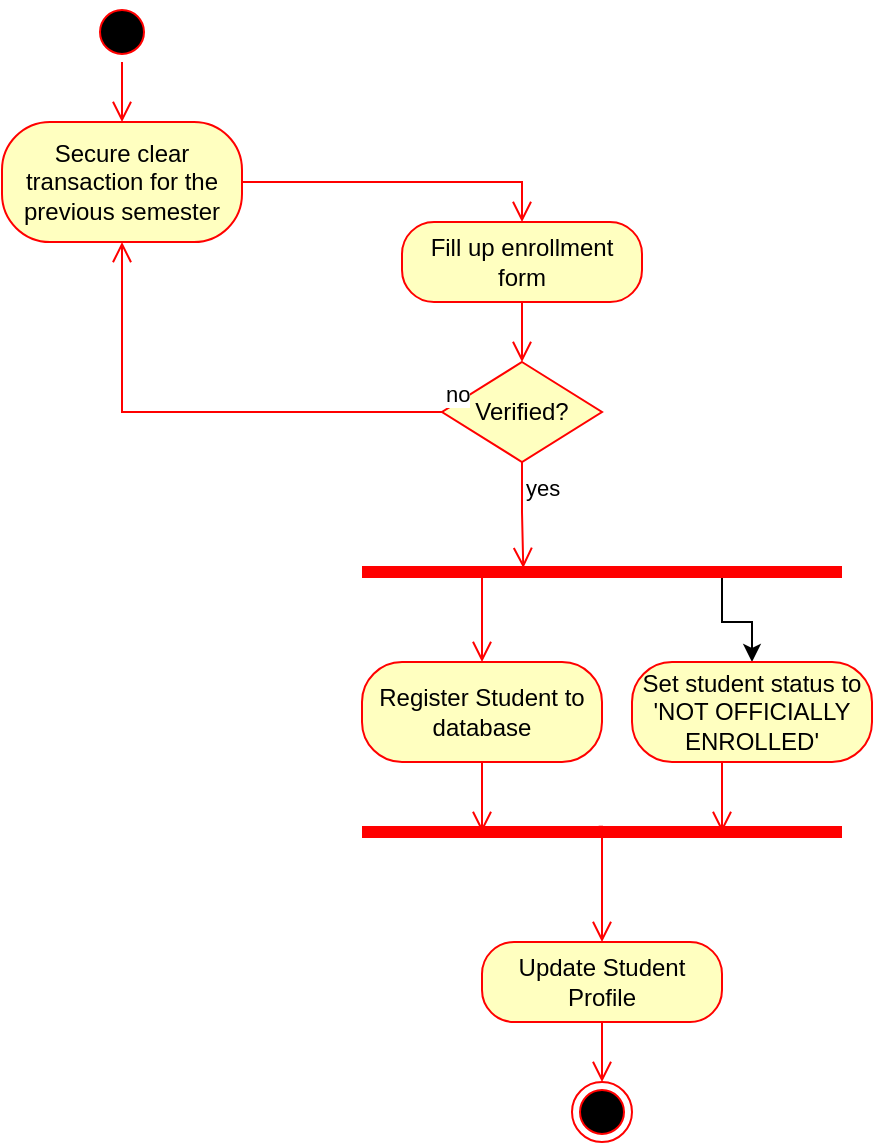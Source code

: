 <mxfile version="17.2.2" type="github">
  <diagram id="6UV-1qoBHsLibGj80SDf" name="Page-1">
    <mxGraphModel dx="1240" dy="689" grid="1" gridSize="10" guides="1" tooltips="1" connect="1" arrows="1" fold="1" page="1" pageScale="1" pageWidth="1100" pageHeight="850" math="0" shadow="0">
      <root>
        <mxCell id="0" />
        <mxCell id="1" parent="0" />
        <mxCell id="unU0mGyHGdW0wp5FwP-I-1" value="" style="ellipse;html=1;shape=startState;fillColor=#000000;strokeColor=#ff0000;" vertex="1" parent="1">
          <mxGeometry x="115" y="30" width="30" height="30" as="geometry" />
        </mxCell>
        <mxCell id="unU0mGyHGdW0wp5FwP-I-2" value="" style="edgeStyle=orthogonalEdgeStyle;html=1;verticalAlign=bottom;endArrow=open;endSize=8;strokeColor=#ff0000;rounded=0;entryX=0.5;entryY=0;entryDx=0;entryDy=0;" edge="1" source="unU0mGyHGdW0wp5FwP-I-1" parent="1" target="unU0mGyHGdW0wp5FwP-I-26">
          <mxGeometry relative="1" as="geometry">
            <mxPoint x="290" y="60" as="targetPoint" />
          </mxGeometry>
        </mxCell>
        <mxCell id="unU0mGyHGdW0wp5FwP-I-26" value="Secure clear transaction for the previous semester" style="rounded=1;whiteSpace=wrap;html=1;arcSize=40;fontColor=#000000;fillColor=#ffffc0;strokeColor=#ff0000;" vertex="1" parent="1">
          <mxGeometry x="70" y="90" width="120" height="60" as="geometry" />
        </mxCell>
        <mxCell id="unU0mGyHGdW0wp5FwP-I-27" value="" style="edgeStyle=orthogonalEdgeStyle;html=1;verticalAlign=bottom;endArrow=open;endSize=8;strokeColor=#ff0000;rounded=0;entryX=0.5;entryY=0;entryDx=0;entryDy=0;" edge="1" source="unU0mGyHGdW0wp5FwP-I-26" parent="1" target="unU0mGyHGdW0wp5FwP-I-28">
          <mxGeometry relative="1" as="geometry">
            <mxPoint x="255" y="260" as="targetPoint" />
          </mxGeometry>
        </mxCell>
        <mxCell id="unU0mGyHGdW0wp5FwP-I-28" value="Fill up enrollment form" style="rounded=1;whiteSpace=wrap;html=1;arcSize=40;fontColor=#000000;fillColor=#ffffc0;strokeColor=#ff0000;" vertex="1" parent="1">
          <mxGeometry x="270" y="140" width="120" height="40" as="geometry" />
        </mxCell>
        <mxCell id="unU0mGyHGdW0wp5FwP-I-29" value="" style="edgeStyle=orthogonalEdgeStyle;html=1;verticalAlign=bottom;endArrow=open;endSize=8;strokeColor=#ff0000;rounded=0;entryX=0.5;entryY=0;entryDx=0;entryDy=0;" edge="1" source="unU0mGyHGdW0wp5FwP-I-28" parent="1" target="unU0mGyHGdW0wp5FwP-I-30">
          <mxGeometry relative="1" as="geometry">
            <mxPoint x="255" y="370" as="targetPoint" />
          </mxGeometry>
        </mxCell>
        <mxCell id="unU0mGyHGdW0wp5FwP-I-30" value="Verified?" style="rhombus;whiteSpace=wrap;html=1;fillColor=#ffffc0;strokeColor=#ff0000;" vertex="1" parent="1">
          <mxGeometry x="290" y="210" width="80" height="50" as="geometry" />
        </mxCell>
        <mxCell id="unU0mGyHGdW0wp5FwP-I-31" value="no" style="edgeStyle=orthogonalEdgeStyle;html=1;align=left;verticalAlign=bottom;endArrow=open;endSize=8;strokeColor=#ff0000;rounded=0;entryX=0.5;entryY=1;entryDx=0;entryDy=0;" edge="1" source="unU0mGyHGdW0wp5FwP-I-30" parent="1" target="unU0mGyHGdW0wp5FwP-I-26">
          <mxGeometry x="-1" relative="1" as="geometry">
            <mxPoint x="385" y="385" as="targetPoint" />
          </mxGeometry>
        </mxCell>
        <mxCell id="unU0mGyHGdW0wp5FwP-I-32" value="yes" style="edgeStyle=orthogonalEdgeStyle;html=1;align=left;verticalAlign=top;endArrow=open;endSize=8;strokeColor=#ff0000;rounded=0;exitX=0.5;exitY=1;exitDx=0;exitDy=0;entryX=0.336;entryY=0.3;entryDx=0;entryDy=0;entryPerimeter=0;" edge="1" source="unU0mGyHGdW0wp5FwP-I-30" parent="1" target="unU0mGyHGdW0wp5FwP-I-38">
          <mxGeometry x="-1" relative="1" as="geometry">
            <mxPoint x="330" y="310" as="targetPoint" />
            <mxPoint x="330" y="180" as="sourcePoint" />
            <Array as="points">
              <mxPoint x="330" y="285" />
              <mxPoint x="331" y="285" />
            </Array>
          </mxGeometry>
        </mxCell>
        <mxCell id="unU0mGyHGdW0wp5FwP-I-57" style="edgeStyle=orthogonalEdgeStyle;rounded=0;orthogonalLoop=1;jettySize=auto;html=1;exitX=0.75;exitY=0.5;exitDx=0;exitDy=0;exitPerimeter=0;entryX=0.5;entryY=0;entryDx=0;entryDy=0;" edge="1" parent="1" source="unU0mGyHGdW0wp5FwP-I-38" target="unU0mGyHGdW0wp5FwP-I-55">
          <mxGeometry relative="1" as="geometry" />
        </mxCell>
        <mxCell id="unU0mGyHGdW0wp5FwP-I-38" value="" style="shape=line;html=1;strokeWidth=6;strokeColor=#ff0000;" vertex="1" parent="1">
          <mxGeometry x="250" y="310" width="240" height="10" as="geometry" />
        </mxCell>
        <mxCell id="unU0mGyHGdW0wp5FwP-I-39" value="" style="edgeStyle=orthogonalEdgeStyle;html=1;verticalAlign=bottom;endArrow=open;endSize=8;strokeColor=#ff0000;rounded=0;exitX=0.25;exitY=0.5;exitDx=0;exitDy=0;exitPerimeter=0;entryX=0.5;entryY=0;entryDx=0;entryDy=0;" edge="1" source="unU0mGyHGdW0wp5FwP-I-38" parent="1" target="unU0mGyHGdW0wp5FwP-I-53">
          <mxGeometry relative="1" as="geometry">
            <mxPoint x="620" y="210" as="targetPoint" />
          </mxGeometry>
        </mxCell>
        <mxCell id="unU0mGyHGdW0wp5FwP-I-43" value="" style="shape=line;html=1;strokeWidth=6;strokeColor=#ff0000;" vertex="1" parent="1">
          <mxGeometry x="250" y="440" width="240" height="10" as="geometry" />
        </mxCell>
        <mxCell id="unU0mGyHGdW0wp5FwP-I-44" value="" style="edgeStyle=orthogonalEdgeStyle;html=1;verticalAlign=bottom;endArrow=open;endSize=8;strokeColor=#ff0000;rounded=0;exitX=0.493;exitY=0.241;exitDx=0;exitDy=0;exitPerimeter=0;entryX=0.5;entryY=0;entryDx=0;entryDy=0;" edge="1" source="unU0mGyHGdW0wp5FwP-I-43" parent="1" target="unU0mGyHGdW0wp5FwP-I-48">
          <mxGeometry relative="1" as="geometry">
            <mxPoint x="368" y="500" as="targetPoint" />
            <Array as="points">
              <mxPoint x="370" y="442" />
            </Array>
          </mxGeometry>
        </mxCell>
        <mxCell id="unU0mGyHGdW0wp5FwP-I-48" value="Update Student Profile" style="rounded=1;whiteSpace=wrap;html=1;arcSize=40;fontColor=#000000;fillColor=#ffffc0;strokeColor=#ff0000;" vertex="1" parent="1">
          <mxGeometry x="310" y="500" width="120" height="40" as="geometry" />
        </mxCell>
        <mxCell id="unU0mGyHGdW0wp5FwP-I-49" value="" style="edgeStyle=orthogonalEdgeStyle;html=1;verticalAlign=bottom;endArrow=open;endSize=8;strokeColor=#ff0000;rounded=0;entryX=0.5;entryY=0;entryDx=0;entryDy=0;" edge="1" source="unU0mGyHGdW0wp5FwP-I-48" parent="1" target="unU0mGyHGdW0wp5FwP-I-52">
          <mxGeometry relative="1" as="geometry">
            <mxPoint x="370" y="600" as="targetPoint" />
          </mxGeometry>
        </mxCell>
        <mxCell id="unU0mGyHGdW0wp5FwP-I-52" value="" style="ellipse;html=1;shape=endState;fillColor=#000000;strokeColor=#ff0000;" vertex="1" parent="1">
          <mxGeometry x="355" y="570" width="30" height="30" as="geometry" />
        </mxCell>
        <mxCell id="unU0mGyHGdW0wp5FwP-I-53" value="Register Student to database" style="rounded=1;whiteSpace=wrap;html=1;arcSize=40;fontColor=#000000;fillColor=#ffffc0;strokeColor=#ff0000;" vertex="1" parent="1">
          <mxGeometry x="250" y="360" width="120" height="50" as="geometry" />
        </mxCell>
        <mxCell id="unU0mGyHGdW0wp5FwP-I-54" value="" style="edgeStyle=orthogonalEdgeStyle;html=1;verticalAlign=bottom;endArrow=open;endSize=8;strokeColor=#ff0000;rounded=0;entryX=0.25;entryY=0.5;entryDx=0;entryDy=0;entryPerimeter=0;" edge="1" source="unU0mGyHGdW0wp5FwP-I-53" parent="1" target="unU0mGyHGdW0wp5FwP-I-43">
          <mxGeometry relative="1" as="geometry">
            <mxPoint x="580" y="475" as="targetPoint" />
          </mxGeometry>
        </mxCell>
        <mxCell id="unU0mGyHGdW0wp5FwP-I-55" value="Set student status to &#39;NOT OFFICIALLY ENROLLED&#39;" style="rounded=1;whiteSpace=wrap;html=1;arcSize=40;fontColor=#000000;fillColor=#ffffc0;strokeColor=#ff0000;" vertex="1" parent="1">
          <mxGeometry x="385" y="360" width="120" height="50" as="geometry" />
        </mxCell>
        <mxCell id="unU0mGyHGdW0wp5FwP-I-56" value="" style="edgeStyle=orthogonalEdgeStyle;html=1;verticalAlign=bottom;endArrow=open;endSize=8;strokeColor=#ff0000;rounded=0;entryX=0.75;entryY=0.5;entryDx=0;entryDy=0;entryPerimeter=0;" edge="1" parent="1" target="unU0mGyHGdW0wp5FwP-I-43">
          <mxGeometry relative="1" as="geometry">
            <mxPoint x="490" y="450" as="targetPoint" />
            <mxPoint x="430" y="410" as="sourcePoint" />
            <Array as="points">
              <mxPoint x="430" y="420" />
              <mxPoint x="430" y="420" />
            </Array>
          </mxGeometry>
        </mxCell>
      </root>
    </mxGraphModel>
  </diagram>
</mxfile>
